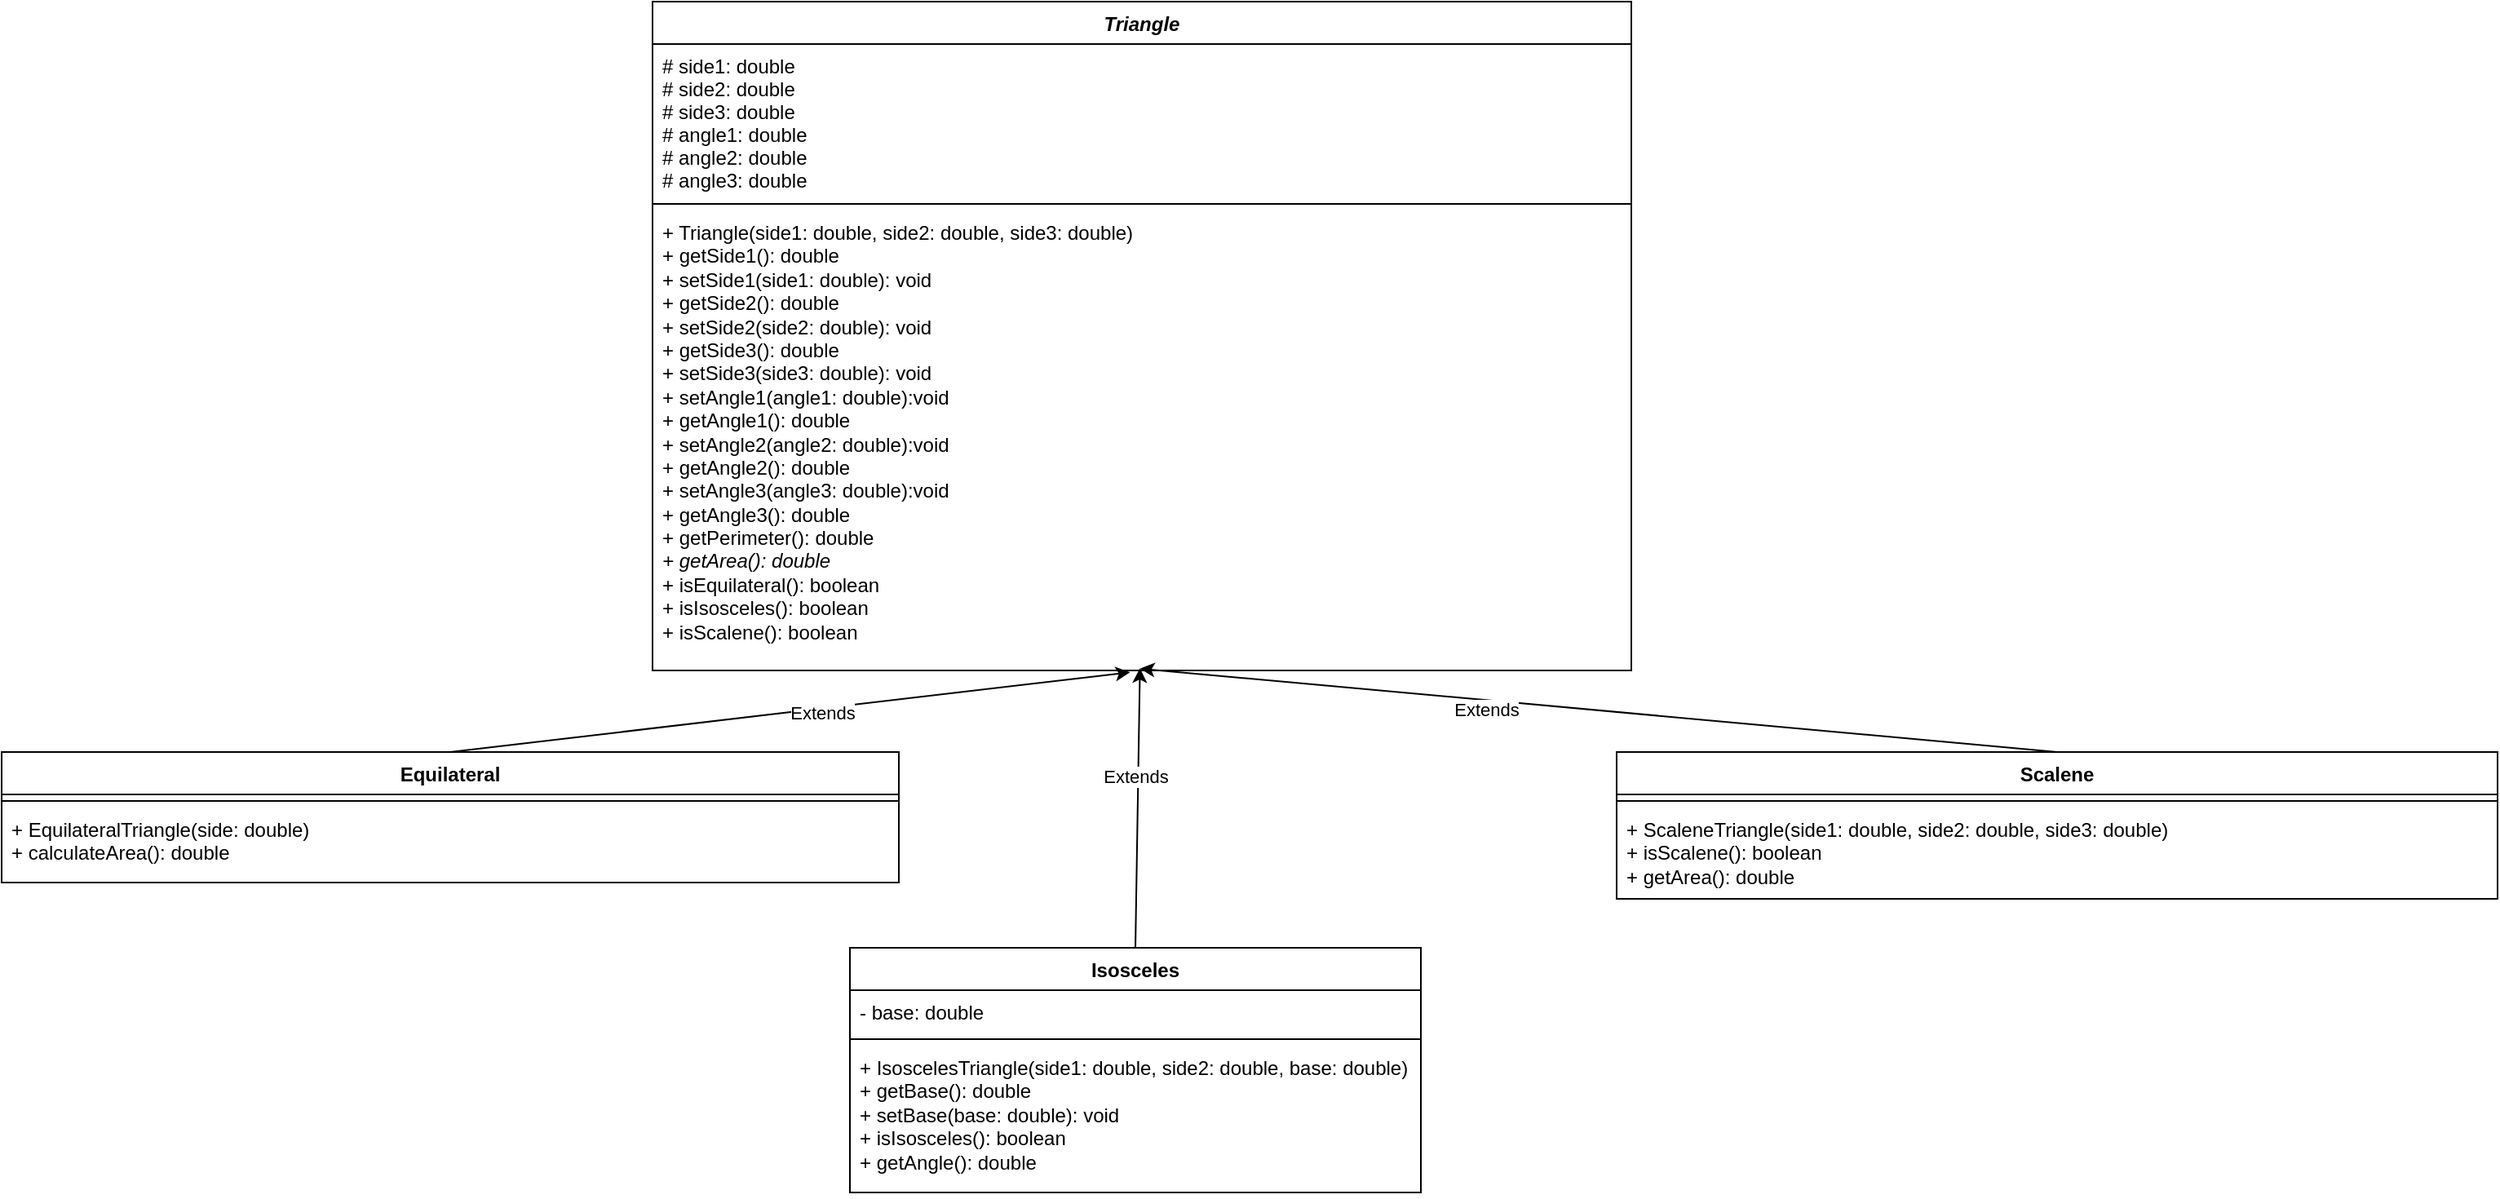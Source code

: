 <mxfile>
    <diagram id="_HhppWgZhZwFgTNu2Y6z" name="Página-1">
        <mxGraphModel dx="2999" dy="1032" grid="1" gridSize="10" guides="1" tooltips="1" connect="1" arrows="1" fold="1" page="1" pageScale="1" pageWidth="827" pageHeight="1169" math="0" shadow="0">
            <root>
                <mxCell id="0"/>
                <mxCell id="1" parent="0"/>
                <mxCell id="2" value="Triangle" style="swimlane;fontStyle=3;align=center;verticalAlign=top;childLayout=stackLayout;horizontal=1;startSize=26;horizontalStack=0;resizeParent=1;resizeParentMax=0;resizeLast=0;collapsible=1;marginBottom=0;" parent="1" vertex="1">
                    <mxGeometry x="110" y="40" width="600" height="410" as="geometry"/>
                </mxCell>
                <mxCell id="3" value="# side1: double&#10;# side2: double&#10;# side3: double&#10;# angle1: double&#10;# angle2: double&#10;# angle3: double&#10;" style="text;strokeColor=none;fillColor=none;align=left;verticalAlign=top;spacingLeft=4;spacingRight=4;overflow=hidden;rotatable=0;points=[[0,0.5],[1,0.5]];portConstraint=eastwest;" parent="2" vertex="1">
                    <mxGeometry y="26" width="600" height="94" as="geometry"/>
                </mxCell>
                <mxCell id="4" value="" style="line;strokeWidth=1;fillColor=none;align=left;verticalAlign=middle;spacingTop=-1;spacingLeft=3;spacingRight=3;rotatable=0;labelPosition=right;points=[];portConstraint=eastwest;strokeColor=inherit;" parent="2" vertex="1">
                    <mxGeometry y="120" width="600" height="8" as="geometry"/>
                </mxCell>
                <mxCell id="5" value="&lt;div&gt;+ Triangle(side1: double, side2: double, side3: double)&amp;nbsp; &amp;nbsp; &amp;nbsp; &amp;nbsp;&amp;nbsp;&lt;/div&gt;&lt;div&gt;+ getSide1(): double&amp;nbsp; &amp;nbsp; &amp;nbsp; &amp;nbsp; &amp;nbsp; &amp;nbsp; &amp;nbsp;&amp;nbsp;&lt;/div&gt;&lt;div&gt;+ setSide1(side1: double): void&amp;nbsp; &amp;nbsp;&lt;/div&gt;&lt;div&gt;+ getSide2(): double&amp;nbsp; &amp;nbsp; &amp;nbsp; &amp;nbsp; &amp;nbsp; &amp;nbsp; &amp;nbsp;&amp;nbsp;&lt;/div&gt;&lt;div&gt;+ setSide2(side2: double): void&amp;nbsp; &amp;nbsp;&lt;/div&gt;&lt;div&gt;+ getSide3(): double&amp;nbsp; &amp;nbsp; &amp;nbsp; &amp;nbsp; &amp;nbsp; &amp;nbsp; &amp;nbsp;&amp;nbsp;&lt;/div&gt;&lt;div&gt;+ setSide3(side3: double): void&amp;nbsp;&lt;/div&gt;&lt;div&gt;+ setAngle1(angle1: double):void&lt;/div&gt;&lt;div&gt;+ getAngle1(): double&lt;/div&gt;&lt;div&gt;&lt;div style=&quot;border-color: var(--border-color);&quot;&gt;+ setAngle2&lt;span style=&quot;background-color: initial;&quot;&gt;(angle2: double):void&lt;/span&gt;&lt;/div&gt;&lt;div style=&quot;border-color: var(--border-color);&quot;&gt;+ getAngle2&lt;span style=&quot;background-color: initial;&quot;&gt;(): double&lt;/span&gt;&lt;/div&gt;&lt;/div&gt;&lt;div style=&quot;border-color: var(--border-color);&quot;&gt;&lt;div style=&quot;border-color: var(--border-color);&quot;&gt;+ setAngle3&lt;span style=&quot;background-color: initial;&quot;&gt;(angle3: double):void&lt;/span&gt;&lt;/div&gt;&lt;div style=&quot;border-color: var(--border-color);&quot;&gt;+ getAngle3&lt;span style=&quot;background-color: initial;&quot;&gt;(): double&lt;/span&gt;&lt;/div&gt;&lt;/div&gt;&lt;div&gt;+ getPerimeter(): double&amp;nbsp; &amp;nbsp; &amp;nbsp; &amp;nbsp; &amp;nbsp;&amp;nbsp;&lt;/div&gt;&lt;div&gt;&lt;i&gt;+ getArea(): double&amp;nbsp; &amp;nbsp; &amp;nbsp; &amp;nbsp; &amp;nbsp; &lt;/i&gt;&amp;nbsp; &amp;nbsp; &amp;nbsp;&lt;/div&gt;&lt;div&gt;+ isEquilateral(): boolean&amp;nbsp; &amp;nbsp; &amp;nbsp; &amp;nbsp;&amp;nbsp;&lt;/div&gt;&lt;div&gt;+ isIsosceles(): boolean&amp;nbsp; &amp;nbsp; &amp;nbsp; &amp;nbsp; &amp;nbsp;&amp;nbsp;&lt;/div&gt;&lt;div&gt;+ isScalene(): boolean&amp;nbsp;&lt;/div&gt;" style="text;strokeColor=none;fillColor=none;align=left;verticalAlign=top;spacingLeft=4;spacingRight=4;overflow=hidden;rotatable=0;points=[[0,0.5],[1,0.5]];portConstraint=eastwest;fontStyle=0;horizontal=1;html=1;" parent="2" vertex="1">
                    <mxGeometry y="128" width="600" height="282" as="geometry"/>
                </mxCell>
                <mxCell id="19" style="edgeStyle=none;html=1;exitX=0.5;exitY=0;exitDx=0;exitDy=0;entryX=0.488;entryY=1.004;entryDx=0;entryDy=0;entryPerimeter=0;" parent="1" source="6" target="5" edge="1">
                    <mxGeometry relative="1" as="geometry">
                        <mxPoint x="400" y="350" as="targetPoint"/>
                    </mxGeometry>
                </mxCell>
                <mxCell id="21" value="Extends" style="edgeLabel;html=1;align=center;verticalAlign=middle;resizable=0;points=[];" parent="19" vertex="1" connectable="0">
                    <mxGeometry x="0.091" y="-2" relative="1" as="geometry">
                        <mxPoint as="offset"/>
                    </mxGeometry>
                </mxCell>
                <mxCell id="6" value="Equilateral" style="swimlane;fontStyle=1;align=center;verticalAlign=top;childLayout=stackLayout;horizontal=1;startSize=26;horizontalStack=0;resizeParent=1;resizeParentMax=0;resizeLast=0;collapsible=1;marginBottom=0;" parent="1" vertex="1">
                    <mxGeometry x="-289" y="500" width="550" height="80" as="geometry"/>
                </mxCell>
                <mxCell id="8" value="" style="line;strokeWidth=1;fillColor=none;align=left;verticalAlign=middle;spacingTop=-1;spacingLeft=3;spacingRight=3;rotatable=0;labelPosition=right;points=[];portConstraint=eastwest;strokeColor=inherit;" parent="6" vertex="1">
                    <mxGeometry y="26" width="550" height="8" as="geometry"/>
                </mxCell>
                <mxCell id="9" value="+ EquilateralTriangle(side: double)&lt;br&gt;+ calculateArea(): double" style="text;strokeColor=none;fillColor=none;align=left;verticalAlign=top;spacingLeft=4;spacingRight=4;overflow=hidden;rotatable=0;points=[[0,0.5],[1,0.5]];portConstraint=eastwest;fontStyle=0;html=1;rounded=1;" parent="6" vertex="1">
                    <mxGeometry y="34" width="550" height="46" as="geometry"/>
                </mxCell>
                <mxCell id="18" style="edgeStyle=none;html=1;exitX=0.5;exitY=0;exitDx=0;exitDy=0;entryX=0.498;entryY=0.995;entryDx=0;entryDy=0;entryPerimeter=0;" parent="1" source="24" target="5" edge="1">
                    <mxGeometry relative="1" as="geometry">
                        <mxPoint x="400" y="850" as="sourcePoint"/>
                    </mxGeometry>
                </mxCell>
                <mxCell id="22" value="Extends" style="edgeLabel;html=1;align=center;verticalAlign=middle;resizable=0;points=[];" parent="18" vertex="1" connectable="0">
                    <mxGeometry x="0.23" y="2" relative="1" as="geometry">
                        <mxPoint as="offset"/>
                    </mxGeometry>
                </mxCell>
                <mxCell id="20" style="edgeStyle=none;html=1;exitX=0.5;exitY=0;exitDx=0;exitDy=0;entryX=0.498;entryY=0.996;entryDx=0;entryDy=0;entryPerimeter=0;" parent="1" source="14" target="5" edge="1">
                    <mxGeometry relative="1" as="geometry">
                        <mxPoint x="410" y="350" as="targetPoint"/>
                    </mxGeometry>
                </mxCell>
                <mxCell id="23" value="Extends" style="edgeLabel;html=1;align=center;verticalAlign=middle;resizable=0;points=[];" parent="20" vertex="1" connectable="0">
                    <mxGeometry x="0.331" y="-1" relative="1" as="geometry">
                        <mxPoint x="24" y="9" as="offset"/>
                    </mxGeometry>
                </mxCell>
                <mxCell id="14" value="Scalene" style="swimlane;fontStyle=1;align=center;verticalAlign=top;childLayout=stackLayout;horizontal=1;startSize=26;horizontalStack=0;resizeParent=1;resizeParentMax=0;resizeLast=0;collapsible=1;marginBottom=0;" parent="1" vertex="1">
                    <mxGeometry x="701" y="500" width="540" height="90" as="geometry"/>
                </mxCell>
                <mxCell id="16" value="" style="line;strokeWidth=1;fillColor=none;align=left;verticalAlign=middle;spacingTop=-1;spacingLeft=3;spacingRight=3;rotatable=0;labelPosition=right;points=[];portConstraint=eastwest;strokeColor=inherit;" parent="14" vertex="1">
                    <mxGeometry y="26" width="540" height="8" as="geometry"/>
                </mxCell>
                <mxCell id="17" value="&lt;div&gt;+ ScaleneTriangle(side1: double, side2: double, side3: double)&amp;nbsp;&amp;nbsp;&lt;/div&gt;&lt;div&gt;+ isScalene(): boolean&amp;nbsp;&amp;nbsp;&lt;/div&gt;&lt;div&gt;+ getArea(): double&lt;/div&gt;" style="text;strokeColor=none;fillColor=none;align=left;verticalAlign=top;spacingLeft=4;spacingRight=4;overflow=hidden;rotatable=0;points=[[0,0.5],[1,0.5]];portConstraint=eastwest;html=1;" parent="14" vertex="1">
                    <mxGeometry y="34" width="540" height="56" as="geometry"/>
                </mxCell>
                <mxCell id="24" value="Isosceles" style="swimlane;fontStyle=1;align=center;verticalAlign=top;childLayout=stackLayout;horizontal=1;startSize=26;horizontalStack=0;resizeParent=1;resizeParentMax=0;resizeLast=0;collapsible=1;marginBottom=0;" vertex="1" parent="1">
                    <mxGeometry x="231" y="620" width="350" height="150" as="geometry"/>
                </mxCell>
                <mxCell id="25" value="- base: double" style="text;strokeColor=none;fillColor=none;align=left;verticalAlign=top;spacingLeft=4;spacingRight=4;overflow=hidden;rotatable=0;points=[[0,0.5],[1,0.5]];portConstraint=eastwest;" vertex="1" parent="24">
                    <mxGeometry y="26" width="350" height="26" as="geometry"/>
                </mxCell>
                <mxCell id="26" value="" style="line;strokeWidth=1;fillColor=none;align=left;verticalAlign=middle;spacingTop=-1;spacingLeft=3;spacingRight=3;rotatable=0;labelPosition=right;points=[];portConstraint=eastwest;strokeColor=inherit;" vertex="1" parent="24">
                    <mxGeometry y="52" width="350" height="8" as="geometry"/>
                </mxCell>
                <mxCell id="27" value="+ IsoscelesTriangle(side1: double, side2: double, base: double)&amp;nbsp;&lt;br&gt;+ getBase(): double&amp;nbsp; &amp;nbsp; &amp;nbsp; &amp;nbsp; &amp;nbsp; &amp;nbsp; &amp;nbsp; &amp;nbsp;&amp;nbsp;&lt;br&gt;+ setBase(base: double): void&amp;nbsp; &amp;nbsp; &amp;nbsp;&amp;nbsp;&lt;br&gt;+ isIsosceles(): boolean&lt;br&gt;+ getAngle(): double" style="text;strokeColor=none;fillColor=none;align=left;verticalAlign=top;spacingLeft=4;spacingRight=4;overflow=hidden;rotatable=0;points=[[0,0.5],[1,0.5]];portConstraint=eastwest;html=1;" vertex="1" parent="24">
                    <mxGeometry y="60" width="350" height="90" as="geometry"/>
                </mxCell>
            </root>
        </mxGraphModel>
    </diagram>
</mxfile>